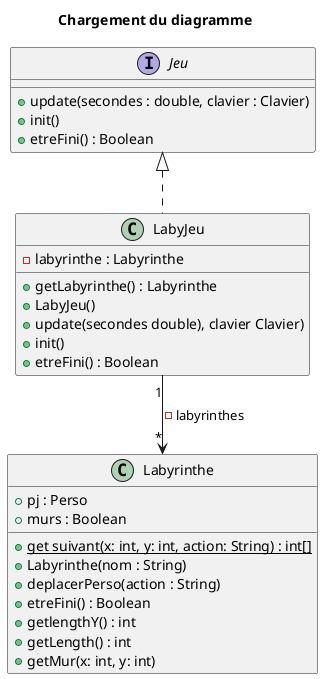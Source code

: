 @startuml diagrammeLaby
title Chargement du diagramme

'''classes
class Labyrinthe
{
  +pj : Perso
  +murs : Boolean

  +{static} get suivant(x: int, y: int, action: String) : int[]
  +Labyrinthe(nom : String)
  +deplacerPerso(action : String)
  +etreFini() : Boolean
  +getlengthY() : int
  +getLength() : int
  +getMur(x: int, y: int)
}

class LabyJeu
{
  -labyrinthe : Labyrinthe

  +getLabyrinthe() : Labyrinthe
  +LabyJeu()
  +update(secondes double), clavier Clavier)
  +init()
  +etreFini() : Boolean
}

interface Jeu
{
  +update(secondes : double, clavier : Clavier)
  +init()
  +etreFini() : Boolean
}

'''relations
Jeu <|.. LabyJeu
LabyJeu "1" --> "*" Labyrinthe : -labyrinthes

@enduml

@startuml  sequenceLaby

participant "m:main" as main
participant "labyrinthe:Labyrinthe" as labyrinthe
participant "file : File" as File

activate main
main -> labyrinthe : new Labyrinthe(nomFichier)
activate labyrinthe
labyrinthe -> File : new File(cheminFichier)
activate File

File --> labyrinthe : FileNotFoundException
labyrinthe -> File : new File(cheminFichierParDefaut)
File --> labyrinthe
deactivate File
labyrinthe --> main
deactivate labyrinthe
deactivate main
@enduml

@startuml
title gestion des personnages
Interface Entite {
    - nom : string
    - pv : int
    - force : int
    - deplacement : int
    - arme : Arme
    - position : int[][]

    +attaquer()
    +seDeplacer()
    +prendreDegats()
    +getNom() : string
    +getPv() : int
    +getForce() : int
    +getDeplacement() : int
    +getArme() : Arme
    +PrendreArme(arme : Arme)
    +getPos() : int[][]
}

class Perso {
    - nom : string
    - pv : int
    - force : int
    - deplacement : int
    - arme : Arme
    - position : int[][]

    +attaquer()
    +seDeplacer()
    +prendreDegats()
    +getNom() : string
    +getPv() : int
    +getForce() : int
    +getDeplacement() : int
    +getArme() : Arme
    +PrendreArme(arme : Arme)
    +getPos() : int[][]

}

abstract class Monstre {
    - nom : string
    - pv : int
    - force : int
    - deplacement : int
    - arme : Arme
    - position : int[][]

    +attaquer()
    +seDeplacer()
    +prendreDegats()
    +getNom() : string
    +getPv() : int
    +getForce() : int
    +getDeplacement() : int
    +getArme() : Arme
    +PrendreArme(arme : Arme)
    +getPos() : int[][]
}

class Fantome {
    - nom : string
    - pv : int
    - force : int
    - deplacement : int
    - arme : Arme
    - position : int[][]

    +attaquer()
    +seDeplacer()
    +prendreDegats()
    +getNom() : string
    +getPv() : int
    +getForce() : int
    +getDeplacement() : int
}

class Arme {
    - nom : string
    - degats : int

    +getNom() : string
    +getDegats() : int
}

Entite <|-- Perso
Entite <|-- Monstre
Monstre <|-- Fantome
Entite "1" <-- "0..1" Arme : possede

@enduml

@startuml  sequenceLaby

participant "m:main" as main
participant "labyrinthe:Labyrinthe" as labyrinthe
participant "monstre : Monstre" as Monstre
participant "pj : Perso" as pj

activate main
main -> labyrinthe : new Labyrinthe(nomFichier)
activate labyrinthe



create Monstre
labyrinthe --> Monstre : new Monstre()
labyrinthe -> pj : SeDeplacer()
pj -> Monstre : getPos()
Monstre --> pj : int[5][5] position
pj -> pj : getPos()
pj --> pj : int[5][5] position
pj --> labyrinthe : void


labyrinthe --> main
deactivate labyrinthe
deactivate main
@enduml
